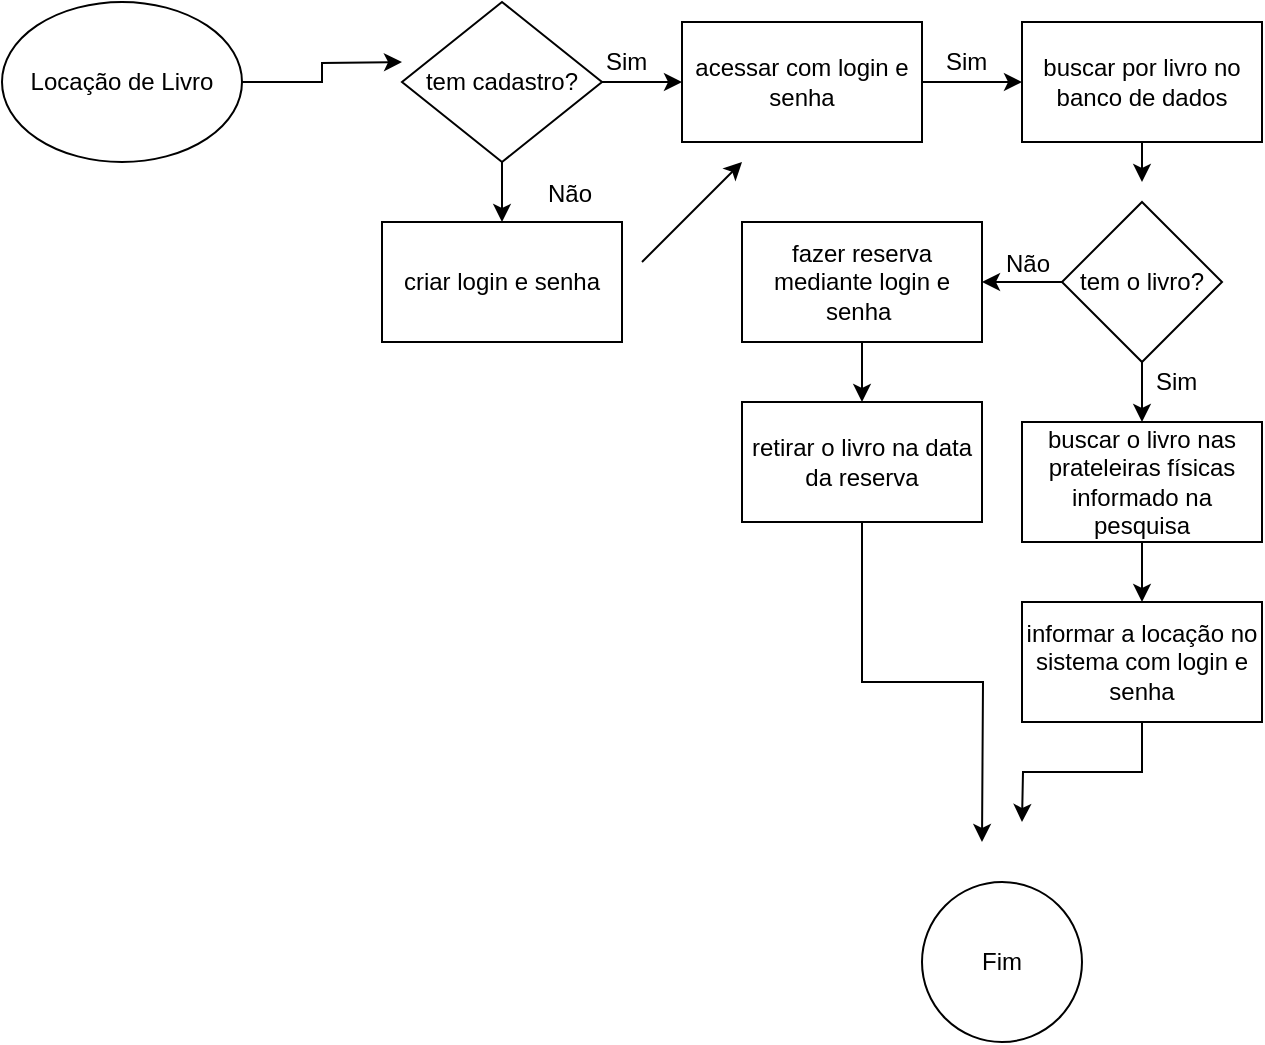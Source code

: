 <mxfile pages="1" version="11.2.8" type="github"><diagram id="TyUHg0-PCuidqg8XWZ-n" name="Page-1"><mxGraphModel dx="1024" dy="566" grid="1" gridSize="10" guides="1" tooltips="1" connect="1" arrows="1" fold="1" page="1" pageScale="1" pageWidth="827" pageHeight="1169" math="0" shadow="0"><root><mxCell id="0"/><mxCell id="1" parent="0"/><mxCell id="1pKuPPoytzVrhHarngNU-5" value="" style="edgeStyle=orthogonalEdgeStyle;rounded=0;orthogonalLoop=1;jettySize=auto;html=1;" edge="1" parent="1" source="1pKuPPoytzVrhHarngNU-1"><mxGeometry relative="1" as="geometry"><mxPoint x="340" y="60" as="targetPoint"/></mxGeometry></mxCell><mxCell id="1pKuPPoytzVrhHarngNU-1" value="Locação de Livro" style="ellipse;whiteSpace=wrap;html=1;" vertex="1" parent="1"><mxGeometry x="140" y="30" width="120" height="80" as="geometry"/></mxCell><mxCell id="1pKuPPoytzVrhHarngNU-8" value="" style="edgeStyle=orthogonalEdgeStyle;rounded=0;orthogonalLoop=1;jettySize=auto;html=1;" edge="1" parent="1" source="1pKuPPoytzVrhHarngNU-6"><mxGeometry relative="1" as="geometry"><mxPoint x="480" y="70" as="targetPoint"/></mxGeometry></mxCell><mxCell id="1pKuPPoytzVrhHarngNU-11" value="" style="edgeStyle=orthogonalEdgeStyle;rounded=0;orthogonalLoop=1;jettySize=auto;html=1;" edge="1" parent="1" source="1pKuPPoytzVrhHarngNU-6"><mxGeometry relative="1" as="geometry"><mxPoint x="390" y="140" as="targetPoint"/></mxGeometry></mxCell><mxCell id="1pKuPPoytzVrhHarngNU-6" value="tem cadastro?" style="rhombus;whiteSpace=wrap;html=1;" vertex="1" parent="1"><mxGeometry x="340" y="30" width="100" height="80" as="geometry"/></mxCell><mxCell id="1pKuPPoytzVrhHarngNU-18" value="" style="edgeStyle=orthogonalEdgeStyle;rounded=0;orthogonalLoop=1;jettySize=auto;html=1;" edge="1" parent="1" source="1pKuPPoytzVrhHarngNU-9" target="1pKuPPoytzVrhHarngNU-17"><mxGeometry relative="1" as="geometry"/></mxCell><mxCell id="1pKuPPoytzVrhHarngNU-9" value="acessar com login e senha" style="rounded=0;whiteSpace=wrap;html=1;" vertex="1" parent="1"><mxGeometry x="480" y="40" width="120" height="60" as="geometry"/></mxCell><mxCell id="1pKuPPoytzVrhHarngNU-20" value="" style="edgeStyle=orthogonalEdgeStyle;rounded=0;orthogonalLoop=1;jettySize=auto;html=1;" edge="1" parent="1" source="1pKuPPoytzVrhHarngNU-17"><mxGeometry relative="1" as="geometry"><mxPoint x="710" y="120" as="targetPoint"/></mxGeometry></mxCell><mxCell id="1pKuPPoytzVrhHarngNU-17" value="buscar por livro no banco de dados" style="rounded=0;whiteSpace=wrap;html=1;" vertex="1" parent="1"><mxGeometry x="650" y="40" width="120" height="60" as="geometry"/></mxCell><mxCell id="1pKuPPoytzVrhHarngNU-14" value="criar login e senha" style="rounded=0;whiteSpace=wrap;html=1;" vertex="1" parent="1"><mxGeometry x="330" y="140" width="120" height="60" as="geometry"/></mxCell><mxCell id="1pKuPPoytzVrhHarngNU-23" value="" style="edgeStyle=orthogonalEdgeStyle;rounded=0;orthogonalLoop=1;jettySize=auto;html=1;" edge="1" parent="1" source="1pKuPPoytzVrhHarngNU-21"><mxGeometry relative="1" as="geometry"><mxPoint x="710" y="240" as="targetPoint"/></mxGeometry></mxCell><mxCell id="1pKuPPoytzVrhHarngNU-28" value="" style="edgeStyle=orthogonalEdgeStyle;rounded=0;orthogonalLoop=1;jettySize=auto;html=1;" edge="1" parent="1" source="1pKuPPoytzVrhHarngNU-21"><mxGeometry relative="1" as="geometry"><mxPoint x="630" y="170" as="targetPoint"/></mxGeometry></mxCell><mxCell id="1pKuPPoytzVrhHarngNU-21" value="tem o livro?" style="rhombus;whiteSpace=wrap;html=1;" vertex="1" parent="1"><mxGeometry x="670" y="130" width="80" height="80" as="geometry"/></mxCell><mxCell id="1pKuPPoytzVrhHarngNU-26" value="" style="edgeStyle=orthogonalEdgeStyle;rounded=0;orthogonalLoop=1;jettySize=auto;html=1;" edge="1" parent="1" source="1pKuPPoytzVrhHarngNU-24" target="1pKuPPoytzVrhHarngNU-25"><mxGeometry relative="1" as="geometry"/></mxCell><mxCell id="1pKuPPoytzVrhHarngNU-24" value="buscar o livro nas prateleiras físicas informado na pesquisa" style="rounded=0;whiteSpace=wrap;html=1;" vertex="1" parent="1"><mxGeometry x="650" y="240" width="120" height="60" as="geometry"/></mxCell><mxCell id="1pKuPPoytzVrhHarngNU-35" style="edgeStyle=orthogonalEdgeStyle;rounded=0;orthogonalLoop=1;jettySize=auto;html=1;exitX=0.5;exitY=1;exitDx=0;exitDy=0;" edge="1" parent="1" source="1pKuPPoytzVrhHarngNU-25"><mxGeometry relative="1" as="geometry"><mxPoint x="650" y="440" as="targetPoint"/></mxGeometry></mxCell><mxCell id="1pKuPPoytzVrhHarngNU-25" value="informar a locação no sistema com login e senha" style="rounded=0;whiteSpace=wrap;html=1;" vertex="1" parent="1"><mxGeometry x="650" y="330" width="120" height="60" as="geometry"/></mxCell><mxCell id="1pKuPPoytzVrhHarngNU-33" value="" style="edgeStyle=orthogonalEdgeStyle;rounded=0;orthogonalLoop=1;jettySize=auto;html=1;" edge="1" parent="1" source="1pKuPPoytzVrhHarngNU-29" target="1pKuPPoytzVrhHarngNU-32"><mxGeometry relative="1" as="geometry"/></mxCell><mxCell id="1pKuPPoytzVrhHarngNU-29" value="fazer reserva mediante login e senha&amp;nbsp;" style="rounded=0;whiteSpace=wrap;html=1;" vertex="1" parent="1"><mxGeometry x="510" y="140" width="120" height="60" as="geometry"/></mxCell><mxCell id="1pKuPPoytzVrhHarngNU-34" style="edgeStyle=orthogonalEdgeStyle;rounded=0;orthogonalLoop=1;jettySize=auto;html=1;exitX=0.5;exitY=1;exitDx=0;exitDy=0;" edge="1" parent="1" source="1pKuPPoytzVrhHarngNU-32"><mxGeometry relative="1" as="geometry"><mxPoint x="630" y="450" as="targetPoint"/></mxGeometry></mxCell><mxCell id="1pKuPPoytzVrhHarngNU-32" value="retirar o livro na data da reserva" style="rounded=0;whiteSpace=wrap;html=1;" vertex="1" parent="1"><mxGeometry x="510" y="230" width="120" height="60" as="geometry"/></mxCell><mxCell id="1pKuPPoytzVrhHarngNU-30" value="Não" style="text;html=1;resizable=0;points=[];autosize=1;align=left;verticalAlign=top;spacingTop=-4;" vertex="1" parent="1"><mxGeometry x="411" y="116" width="40" height="20" as="geometry"/></mxCell><mxCell id="1pKuPPoytzVrhHarngNU-31" value="" style="endArrow=classic;html=1;" edge="1" parent="1"><mxGeometry width="50" height="50" relative="1" as="geometry"><mxPoint x="460" y="160" as="sourcePoint"/><mxPoint x="510" y="110" as="targetPoint"/></mxGeometry></mxCell><mxCell id="1pKuPPoytzVrhHarngNU-37" value="Fim" style="ellipse;whiteSpace=wrap;html=1;aspect=fixed;" vertex="1" parent="1"><mxGeometry x="600" y="470" width="80" height="80" as="geometry"/></mxCell><mxCell id="1pKuPPoytzVrhHarngNU-38" value="Sim" style="text;html=1;resizable=0;points=[];autosize=1;align=left;verticalAlign=top;spacingTop=-4;" vertex="1" parent="1"><mxGeometry x="440" y="50" width="40" height="20" as="geometry"/></mxCell><mxCell id="1pKuPPoytzVrhHarngNU-39" value="Sim" style="text;html=1;resizable=0;points=[];autosize=1;align=left;verticalAlign=top;spacingTop=-4;" vertex="1" parent="1"><mxGeometry x="610" y="50" width="40" height="20" as="geometry"/></mxCell><mxCell id="1pKuPPoytzVrhHarngNU-40" value="Não" style="text;html=1;resizable=0;points=[];autosize=1;align=left;verticalAlign=top;spacingTop=-4;" vertex="1" parent="1"><mxGeometry x="640" y="151" width="40" height="20" as="geometry"/></mxCell><mxCell id="1pKuPPoytzVrhHarngNU-41" value="Sim" style="text;html=1;resizable=0;points=[];autosize=1;align=left;verticalAlign=top;spacingTop=-4;" vertex="1" parent="1"><mxGeometry x="715" y="210" width="40" height="20" as="geometry"/></mxCell></root></mxGraphModel></diagram></mxfile>